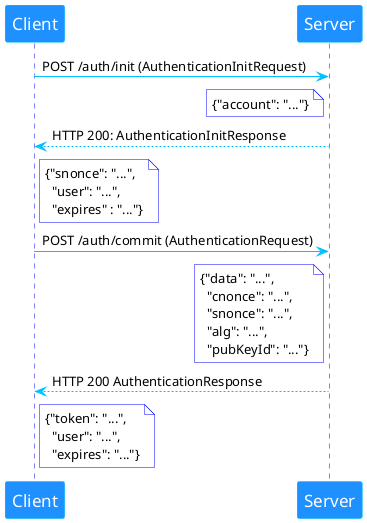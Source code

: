 @startuml
skinparam backgroundColor #FFFFFF
skinparam NoteBackgroundColor #FFFFFF
skinparam NoteBorderColor blue
skinparam sequence {
	ArrowColor DeepSkyBlue
	ActorBorderColor DeepSkyBlue
	LifeLineBorderColor blue
	LifeLineBackgroundColor #A9DCDF

	ParticipantBorderColor DeepSkyBlue
	ParticipantBackgroundColor DodgerBlue
	ParticipantFontSize 17
	ParticipantFontColor #FFFFFF

	ActorBackgroundColor aqua
	ActorFontColor DeepSkyBlue
	ActorFontSize 17
	ActorFontName Aapex
}
Client -> Server: POST /auth/init (AuthenticationInitRequest)
note left of Server #FFFFFF: {"account": "..."}
Server --> Client: HTTP 200: AuthenticationInitResponse
note right of Client #FFFFFF:{"snonce": "...",\n  "user": "...",\n  "expires" : "..."}

Client -> Server: POST /auth/commit (AuthenticationRequest)
note left of Server #FFFFFF: {"data": "...",\n  "cnonce": "...",\n  "snonce": "...",\n  "alg": "...",\n  "pubKeyId": "..."}
Server --> Client: HTTP 200 AuthenticationResponse
note right of Client #FFFFFF: {"token": "...",\n  "user": "...",\n  "expires": "..."}
@enduml